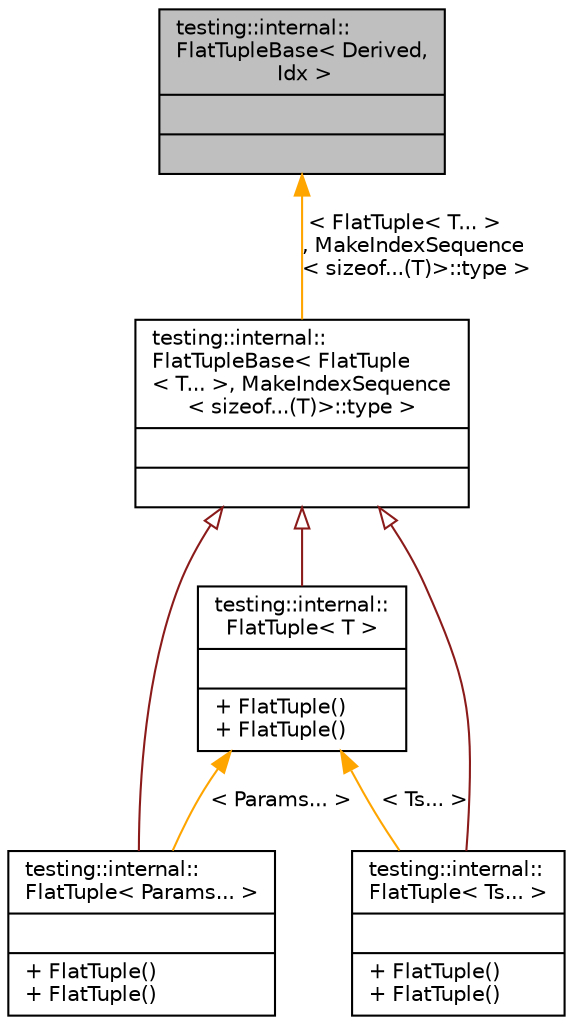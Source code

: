 digraph "testing::internal::FlatTupleBase&lt; Derived, Idx &gt;"
{
 // LATEX_PDF_SIZE
  bgcolor="transparent";
  edge [fontname="Helvetica",fontsize="10",labelfontname="Helvetica",labelfontsize="10"];
  node [fontname="Helvetica",fontsize="10",shape=record];
  Node1 [label="{testing::internal::\lFlatTupleBase\< Derived,\l Idx \>\n||}",height=0.2,width=0.4,color="black", fillcolor="grey75", style="filled", fontcolor="black",tooltip=" "];
  Node1 -> Node2 [dir="back",color="orange",fontsize="10",style="solid",label=" \< FlatTuple\< T... \>\l, MakeIndexSequence\l\< sizeof...(T)\>::type \>" ,fontname="Helvetica"];
  Node2 [label="{testing::internal::\lFlatTupleBase\< FlatTuple\l\< T... \>, MakeIndexSequence\l\< sizeof...(T)\>::type \>\n||}",height=0.2,width=0.4,color="black",URL="$structtesting_1_1internal_1_1FlatTupleBase.html",tooltip=" "];
  Node2 -> Node3 [dir="back",color="firebrick4",fontsize="10",style="solid",arrowtail="onormal",fontname="Helvetica"];
  Node3 [label="{testing::internal::\lFlatTuple\< Params... \>\n||+ FlatTuple()\l+ FlatTuple()\l}",height=0.2,width=0.4,color="black",URL="$classtesting_1_1internal_1_1FlatTuple.html",tooltip=" "];
  Node2 -> Node4 [dir="back",color="firebrick4",fontsize="10",style="solid",arrowtail="onormal",fontname="Helvetica"];
  Node4 [label="{testing::internal::\lFlatTuple\< Ts... \>\n||+ FlatTuple()\l+ FlatTuple()\l}",height=0.2,width=0.4,color="black",URL="$classtesting_1_1internal_1_1FlatTuple.html",tooltip=" "];
  Node2 -> Node5 [dir="back",color="firebrick4",fontsize="10",style="solid",arrowtail="onormal",fontname="Helvetica"];
  Node5 [label="{testing::internal::\lFlatTuple\< T \>\n||+ FlatTuple()\l+ FlatTuple()\l}",height=0.2,width=0.4,color="black",URL="$classtesting_1_1internal_1_1FlatTuple.html",tooltip=" "];
  Node5 -> Node3 [dir="back",color="orange",fontsize="10",style="solid",label=" \< Params... \>" ,fontname="Helvetica"];
  Node5 -> Node4 [dir="back",color="orange",fontsize="10",style="solid",label=" \< Ts... \>" ,fontname="Helvetica"];
}
